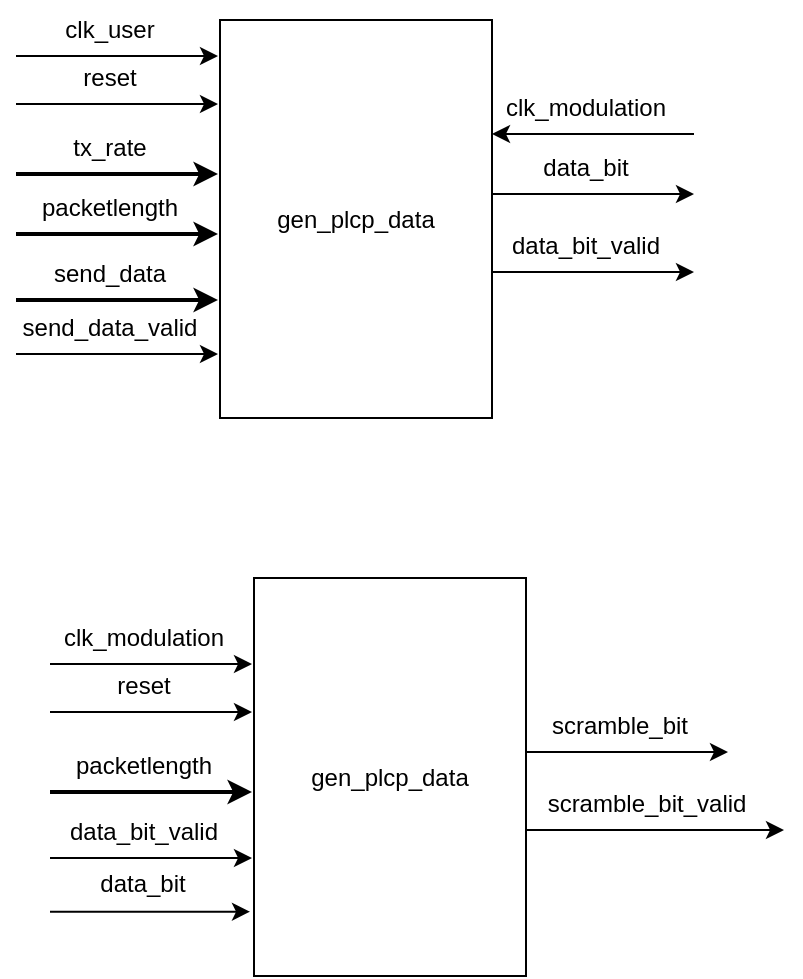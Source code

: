 <mxfile>
    <diagram id="ROOptGiBzzbwXJWLf5Wy" name="第 1 页">
        <mxGraphModel dx="371" dy="782" grid="0" gridSize="10" guides="1" tooltips="1" connect="1" arrows="1" fold="1" page="1" pageScale="1" pageWidth="827" pageHeight="1169" background="#ffffff" math="0" shadow="0">
            <root>
                <mxCell id="0"/>
                <mxCell id="1" parent="0"/>
                <mxCell id="2" value="&lt;font color=&quot;#000000&quot;&gt;gen_plcp_data&lt;/font&gt;" style="rounded=0;whiteSpace=wrap;html=1;fillColor=none;strokeColor=#000000;" parent="1" vertex="1">
                    <mxGeometry x="287" y="172" width="136" height="199" as="geometry"/>
                </mxCell>
                <mxCell id="5" value="" style="group" parent="1" vertex="1" connectable="0">
                    <mxGeometry x="185" y="162" width="101" height="30" as="geometry"/>
                </mxCell>
                <mxCell id="3" value="" style="endArrow=classic;html=1;fontColor=#000000;strokeColor=#000000;" parent="5" edge="1">
                    <mxGeometry width="50" height="50" relative="1" as="geometry">
                        <mxPoint y="28" as="sourcePoint"/>
                        <mxPoint x="101" y="28" as="targetPoint"/>
                    </mxGeometry>
                </mxCell>
                <mxCell id="4" value="clk_user" style="text;html=1;strokeColor=none;fillColor=none;align=center;verticalAlign=middle;whiteSpace=wrap;rounded=0;fontColor=#000000;" parent="5" vertex="1">
                    <mxGeometry x="17" width="60" height="30" as="geometry"/>
                </mxCell>
                <mxCell id="6" value="" style="group" parent="1" vertex="1" connectable="0">
                    <mxGeometry x="185" y="186" width="101" height="30" as="geometry"/>
                </mxCell>
                <mxCell id="7" value="" style="endArrow=classic;html=1;fontColor=#000000;strokeColor=#000000;" parent="6" edge="1">
                    <mxGeometry width="50" height="50" relative="1" as="geometry">
                        <mxPoint y="28" as="sourcePoint"/>
                        <mxPoint x="101" y="28" as="targetPoint"/>
                    </mxGeometry>
                </mxCell>
                <mxCell id="8" value="reset" style="text;html=1;strokeColor=none;fillColor=none;align=center;verticalAlign=middle;whiteSpace=wrap;rounded=0;fontColor=#000000;" parent="6" vertex="1">
                    <mxGeometry x="17" width="60" height="30" as="geometry"/>
                </mxCell>
                <mxCell id="9" value="" style="group" parent="1" vertex="1" connectable="0">
                    <mxGeometry x="185" y="221" width="101" height="30" as="geometry"/>
                </mxCell>
                <mxCell id="10" value="" style="endArrow=classic;html=1;fontColor=#000000;strokeColor=#000000;strokeWidth=2;" parent="9" edge="1">
                    <mxGeometry width="50" height="50" relative="1" as="geometry">
                        <mxPoint y="28" as="sourcePoint"/>
                        <mxPoint x="101" y="28" as="targetPoint"/>
                    </mxGeometry>
                </mxCell>
                <mxCell id="11" value="tx_rate" style="text;html=1;strokeColor=none;fillColor=none;align=center;verticalAlign=middle;whiteSpace=wrap;rounded=0;fontColor=#000000;" parent="9" vertex="1">
                    <mxGeometry x="17" width="60" height="30" as="geometry"/>
                </mxCell>
                <mxCell id="13" value="" style="group" parent="1" vertex="1" connectable="0">
                    <mxGeometry x="185" y="251" width="101" height="30" as="geometry"/>
                </mxCell>
                <mxCell id="14" value="" style="endArrow=classic;html=1;fontColor=#000000;strokeColor=#000000;strokeWidth=2;" parent="13" edge="1">
                    <mxGeometry width="50" height="50" relative="1" as="geometry">
                        <mxPoint y="28" as="sourcePoint"/>
                        <mxPoint x="101" y="28" as="targetPoint"/>
                    </mxGeometry>
                </mxCell>
                <mxCell id="15" value="packetlength" style="text;html=1;strokeColor=none;fillColor=none;align=center;verticalAlign=middle;whiteSpace=wrap;rounded=0;fontColor=#000000;" parent="13" vertex="1">
                    <mxGeometry x="17" width="60" height="30" as="geometry"/>
                </mxCell>
                <mxCell id="16" value="" style="group" parent="1" vertex="1" connectable="0">
                    <mxGeometry x="185" y="284" width="101" height="30" as="geometry"/>
                </mxCell>
                <mxCell id="17" value="" style="endArrow=classic;html=1;fontColor=#000000;strokeColor=#000000;strokeWidth=2;" parent="16" edge="1">
                    <mxGeometry width="50" height="50" relative="1" as="geometry">
                        <mxPoint y="28" as="sourcePoint"/>
                        <mxPoint x="101" y="28" as="targetPoint"/>
                    </mxGeometry>
                </mxCell>
                <mxCell id="18" value="send_data" style="text;html=1;strokeColor=none;fillColor=none;align=center;verticalAlign=middle;whiteSpace=wrap;rounded=0;fontColor=#000000;" parent="16" vertex="1">
                    <mxGeometry x="17" width="60" height="30" as="geometry"/>
                </mxCell>
                <mxCell id="19" value="" style="group" parent="1" vertex="1" connectable="0">
                    <mxGeometry x="185" y="311" width="101" height="30" as="geometry"/>
                </mxCell>
                <mxCell id="20" value="" style="endArrow=classic;html=1;fontColor=#000000;strokeColor=#000000;" parent="19" edge="1">
                    <mxGeometry width="50" height="50" relative="1" as="geometry">
                        <mxPoint y="28" as="sourcePoint"/>
                        <mxPoint x="101" y="28" as="targetPoint"/>
                    </mxGeometry>
                </mxCell>
                <mxCell id="21" value="send_data_valid" style="text;html=1;strokeColor=none;fillColor=none;align=center;verticalAlign=middle;whiteSpace=wrap;rounded=0;fontColor=#000000;" parent="19" vertex="1">
                    <mxGeometry x="17" width="60" height="30" as="geometry"/>
                </mxCell>
                <mxCell id="25" value="" style="group" parent="1" vertex="1" connectable="0">
                    <mxGeometry x="423" y="231" width="101" height="30" as="geometry"/>
                </mxCell>
                <mxCell id="26" value="" style="endArrow=classic;html=1;fontColor=#000000;strokeColor=#000000;" parent="25" edge="1">
                    <mxGeometry width="50" height="50" relative="1" as="geometry">
                        <mxPoint y="28" as="sourcePoint"/>
                        <mxPoint x="101" y="28" as="targetPoint"/>
                    </mxGeometry>
                </mxCell>
                <mxCell id="27" value="data_bit" style="text;html=1;strokeColor=none;fillColor=none;align=center;verticalAlign=middle;whiteSpace=wrap;rounded=0;fontColor=#000000;" parent="25" vertex="1">
                    <mxGeometry x="17" width="60" height="30" as="geometry"/>
                </mxCell>
                <mxCell id="22" value="" style="group" parent="25" vertex="1" connectable="0">
                    <mxGeometry y="-30" width="101" height="30" as="geometry"/>
                </mxCell>
                <mxCell id="23" value="" style="endArrow=classic;html=1;fontColor=#000000;strokeColor=#000000;" parent="22" edge="1">
                    <mxGeometry width="50" height="50" relative="1" as="geometry">
                        <mxPoint x="101" y="28" as="sourcePoint"/>
                        <mxPoint y="28" as="targetPoint"/>
                    </mxGeometry>
                </mxCell>
                <mxCell id="24" value="clk_modulation" style="text;html=1;strokeColor=none;fillColor=none;align=center;verticalAlign=middle;whiteSpace=wrap;rounded=0;fontColor=#000000;" parent="22" vertex="1">
                    <mxGeometry x="17" width="60" height="30" as="geometry"/>
                </mxCell>
                <mxCell id="28" value="" style="group" parent="1" vertex="1" connectable="0">
                    <mxGeometry x="423" y="270" width="101" height="30" as="geometry"/>
                </mxCell>
                <mxCell id="29" value="" style="endArrow=classic;html=1;fontColor=#000000;strokeColor=#000000;" parent="28" edge="1">
                    <mxGeometry width="50" height="50" relative="1" as="geometry">
                        <mxPoint y="28" as="sourcePoint"/>
                        <mxPoint x="101" y="28" as="targetPoint"/>
                    </mxGeometry>
                </mxCell>
                <mxCell id="30" value="data_bit_valid" style="text;html=1;strokeColor=none;fillColor=none;align=center;verticalAlign=middle;whiteSpace=wrap;rounded=0;fontColor=#000000;" parent="28" vertex="1">
                    <mxGeometry x="17" width="60" height="30" as="geometry"/>
                </mxCell>
                <mxCell id="31" value="&lt;font color=&quot;#000000&quot;&gt;gen_plcp_data&lt;/font&gt;" style="rounded=0;whiteSpace=wrap;html=1;fillColor=none;strokeColor=#000000;" vertex="1" parent="1">
                    <mxGeometry x="304" y="451" width="136" height="199" as="geometry"/>
                </mxCell>
                <mxCell id="32" value="" style="group" vertex="1" connectable="0" parent="1">
                    <mxGeometry x="202" y="466" width="101" height="30" as="geometry"/>
                </mxCell>
                <mxCell id="33" value="" style="endArrow=classic;html=1;fontColor=#000000;strokeColor=#000000;" edge="1" parent="32">
                    <mxGeometry width="50" height="50" relative="1" as="geometry">
                        <mxPoint y="28" as="sourcePoint"/>
                        <mxPoint x="101" y="28" as="targetPoint"/>
                    </mxGeometry>
                </mxCell>
                <mxCell id="34" value="clk_modulation" style="text;html=1;strokeColor=none;fillColor=none;align=center;verticalAlign=middle;whiteSpace=wrap;rounded=0;fontColor=#000000;" vertex="1" parent="32">
                    <mxGeometry x="17" width="60" height="30" as="geometry"/>
                </mxCell>
                <mxCell id="35" value="" style="group" vertex="1" connectable="0" parent="1">
                    <mxGeometry x="202" y="490" width="101" height="30" as="geometry"/>
                </mxCell>
                <mxCell id="36" value="" style="endArrow=classic;html=1;fontColor=#000000;strokeColor=#000000;" edge="1" parent="35">
                    <mxGeometry width="50" height="50" relative="1" as="geometry">
                        <mxPoint y="28" as="sourcePoint"/>
                        <mxPoint x="101" y="28" as="targetPoint"/>
                    </mxGeometry>
                </mxCell>
                <mxCell id="37" value="reset" style="text;html=1;strokeColor=none;fillColor=none;align=center;verticalAlign=middle;whiteSpace=wrap;rounded=0;fontColor=#000000;" vertex="1" parent="35">
                    <mxGeometry x="17" width="60" height="30" as="geometry"/>
                </mxCell>
                <mxCell id="41" value="" style="group" vertex="1" connectable="0" parent="1">
                    <mxGeometry x="202" y="530" width="101" height="30" as="geometry"/>
                </mxCell>
                <mxCell id="42" value="" style="endArrow=classic;html=1;fontColor=#000000;strokeColor=#000000;strokeWidth=2;" edge="1" parent="41">
                    <mxGeometry width="50" height="50" relative="1" as="geometry">
                        <mxPoint y="28" as="sourcePoint"/>
                        <mxPoint x="101" y="28" as="targetPoint"/>
                    </mxGeometry>
                </mxCell>
                <mxCell id="43" value="packetlength" style="text;html=1;strokeColor=none;fillColor=none;align=center;verticalAlign=middle;whiteSpace=wrap;rounded=0;fontColor=#000000;" vertex="1" parent="41">
                    <mxGeometry x="17" width="60" height="30" as="geometry"/>
                </mxCell>
                <mxCell id="44" value="" style="group" vertex="1" connectable="0" parent="1">
                    <mxGeometry x="202" y="563" width="101" height="30" as="geometry"/>
                </mxCell>
                <mxCell id="45" value="" style="endArrow=classic;html=1;fontColor=#000000;strokeColor=#000000;strokeWidth=1;" edge="1" parent="44">
                    <mxGeometry width="50" height="50" relative="1" as="geometry">
                        <mxPoint y="28" as="sourcePoint"/>
                        <mxPoint x="101" y="28" as="targetPoint"/>
                    </mxGeometry>
                </mxCell>
                <mxCell id="46" value="data_bit_valid" style="text;html=1;strokeColor=none;fillColor=none;align=center;verticalAlign=middle;whiteSpace=wrap;rounded=0;fontColor=#000000;" vertex="1" parent="44">
                    <mxGeometry x="17" width="60" height="30" as="geometry"/>
                </mxCell>
                <mxCell id="47" value="" style="group" vertex="1" connectable="0" parent="1">
                    <mxGeometry x="202" y="588" width="100" height="32" as="geometry"/>
                </mxCell>
                <mxCell id="48" value="" style="endArrow=classic;html=1;fontColor=#000000;strokeColor=#000000;" edge="1" parent="47">
                    <mxGeometry width="50" height="50" relative="1" as="geometry">
                        <mxPoint y="29.867" as="sourcePoint"/>
                        <mxPoint x="100" y="29.867" as="targetPoint"/>
                    </mxGeometry>
                </mxCell>
                <mxCell id="49" value="data_bit" style="text;html=1;strokeColor=none;fillColor=none;align=center;verticalAlign=middle;whiteSpace=wrap;rounded=0;fontColor=#000000;" vertex="1" parent="47">
                    <mxGeometry x="16.832" width="59.406" height="32" as="geometry"/>
                </mxCell>
                <mxCell id="50" value="" style="group" vertex="1" connectable="0" parent="1">
                    <mxGeometry x="440" y="510" width="101" height="30" as="geometry"/>
                </mxCell>
                <mxCell id="51" value="" style="endArrow=classic;html=1;fontColor=#000000;strokeColor=#000000;" edge="1" parent="50">
                    <mxGeometry width="50" height="50" relative="1" as="geometry">
                        <mxPoint y="28" as="sourcePoint"/>
                        <mxPoint x="101" y="28" as="targetPoint"/>
                    </mxGeometry>
                </mxCell>
                <mxCell id="52" value="scramble_bit" style="text;html=1;strokeColor=none;fillColor=none;align=center;verticalAlign=middle;whiteSpace=wrap;rounded=0;fontColor=#000000;" vertex="1" parent="50">
                    <mxGeometry x="17" width="60" height="30" as="geometry"/>
                </mxCell>
                <mxCell id="56" value="" style="group" vertex="1" connectable="0" parent="1">
                    <mxGeometry x="440" y="549" width="129" height="30" as="geometry"/>
                </mxCell>
                <mxCell id="57" value="" style="endArrow=classic;html=1;fontColor=#000000;strokeColor=#000000;" edge="1" parent="56">
                    <mxGeometry width="50" height="50" relative="1" as="geometry">
                        <mxPoint y="28" as="sourcePoint"/>
                        <mxPoint x="129" y="28" as="targetPoint"/>
                    </mxGeometry>
                </mxCell>
                <mxCell id="58" value="scramble_bit_valid" style="text;html=1;strokeColor=none;fillColor=none;align=center;verticalAlign=middle;whiteSpace=wrap;rounded=0;fontColor=#000000;" vertex="1" parent="56">
                    <mxGeometry x="21.713" width="76.634" height="30" as="geometry"/>
                </mxCell>
            </root>
        </mxGraphModel>
    </diagram>
</mxfile>